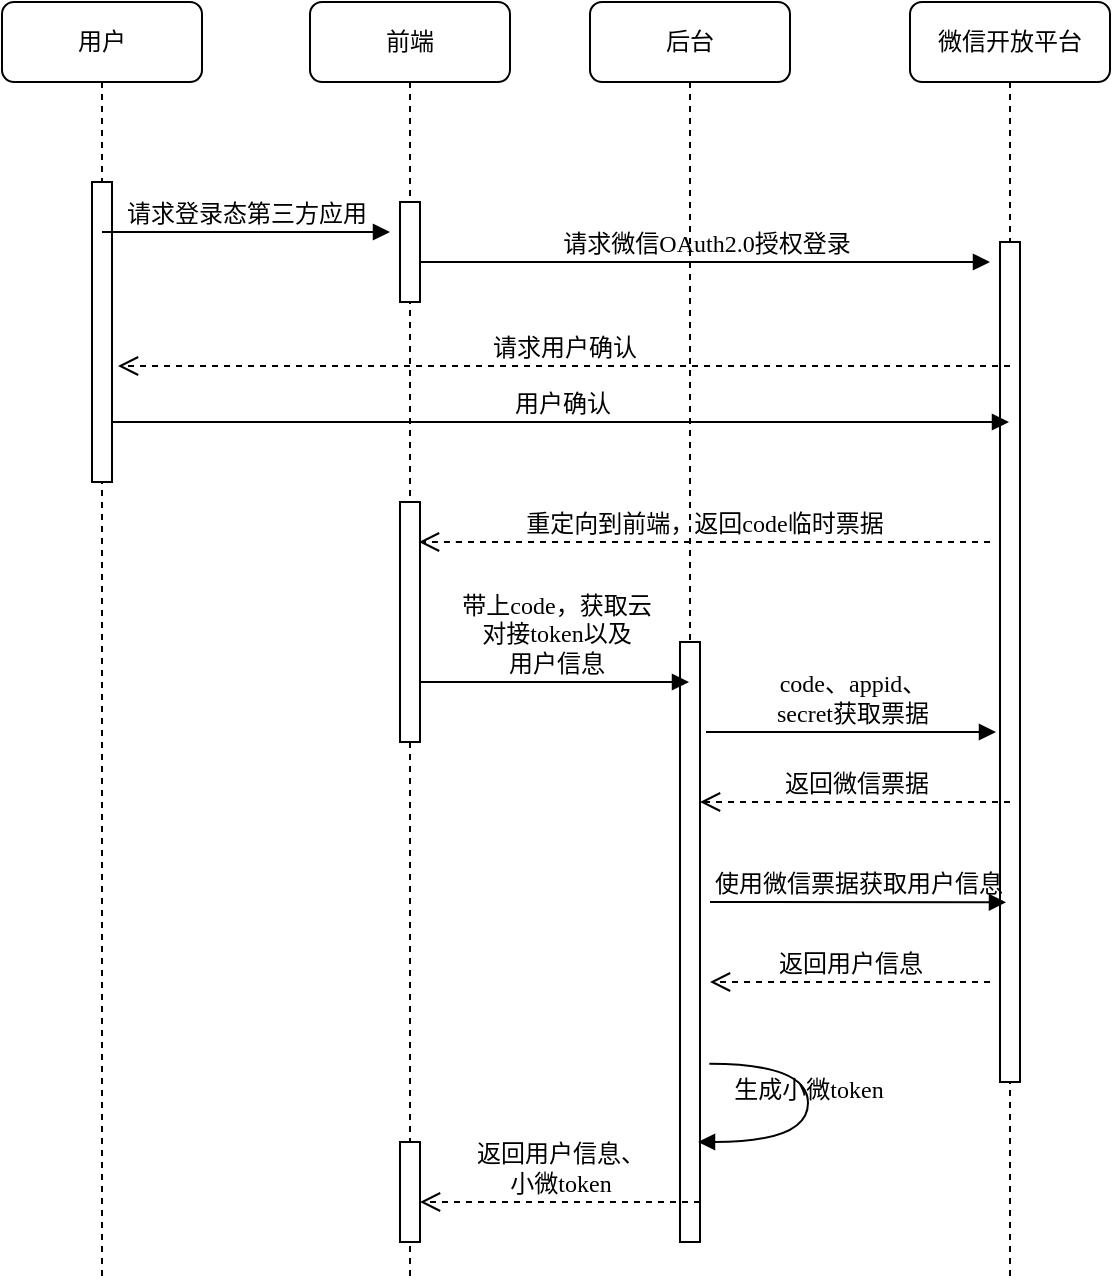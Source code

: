 <mxfile version="14.7.4" type="github">
  <diagram name="Page-1" id="13e1069c-82ec-6db2-03f1-153e76fe0fe0">
    <mxGraphModel dx="1133" dy="754" grid="1" gridSize="10" guides="1" tooltips="1" connect="1" arrows="1" fold="1" page="1" pageScale="1" pageWidth="1100" pageHeight="850" background="none" math="0" shadow="0">
      <root>
        <mxCell id="0" />
        <mxCell id="1" parent="0" />
        <mxCell id="7baba1c4bc27f4b0-2" value="后台" style="shape=umlLifeline;perimeter=lifelinePerimeter;whiteSpace=wrap;html=1;container=1;collapsible=0;recursiveResize=0;outlineConnect=0;rounded=1;shadow=0;comic=0;labelBackgroundColor=none;strokeWidth=1;fontFamily=Verdana;fontSize=12;align=center;" parent="1" vertex="1">
          <mxGeometry x="300" y="80" width="100" height="620" as="geometry" />
        </mxCell>
        <mxCell id="7baba1c4bc27f4b0-10" value="" style="html=1;points=[];perimeter=orthogonalPerimeter;rounded=0;shadow=0;comic=0;labelBackgroundColor=none;strokeWidth=1;fontFamily=Verdana;fontSize=12;align=center;" parent="7baba1c4bc27f4b0-2" vertex="1">
          <mxGeometry x="45" y="320" width="10" height="300" as="geometry" />
        </mxCell>
        <mxCell id="7baba1c4bc27f4b0-3" value="微信开放平台" style="shape=umlLifeline;perimeter=lifelinePerimeter;whiteSpace=wrap;html=1;container=1;collapsible=0;recursiveResize=0;outlineConnect=0;rounded=1;shadow=0;comic=0;labelBackgroundColor=none;strokeWidth=1;fontFamily=Verdana;fontSize=12;align=center;" parent="1" vertex="1">
          <mxGeometry x="460" y="80" width="100" height="640" as="geometry" />
        </mxCell>
        <mxCell id="7baba1c4bc27f4b0-13" value="" style="html=1;points=[];perimeter=orthogonalPerimeter;rounded=0;shadow=0;comic=0;labelBackgroundColor=none;strokeWidth=1;fontFamily=Verdana;fontSize=12;align=center;" parent="7baba1c4bc27f4b0-3" vertex="1">
          <mxGeometry x="45" y="120" width="10" height="420" as="geometry" />
        </mxCell>
        <mxCell id="7baba1c4bc27f4b0-8" value="前端" style="shape=umlLifeline;perimeter=lifelinePerimeter;whiteSpace=wrap;html=1;container=1;collapsible=0;recursiveResize=0;outlineConnect=0;rounded=1;shadow=0;comic=0;labelBackgroundColor=none;strokeWidth=1;fontFamily=Verdana;fontSize=12;align=center;" parent="1" vertex="1">
          <mxGeometry x="160" y="80" width="100" height="640" as="geometry" />
        </mxCell>
        <mxCell id="7baba1c4bc27f4b0-9" value="" style="html=1;points=[];perimeter=orthogonalPerimeter;rounded=0;shadow=0;comic=0;labelBackgroundColor=none;strokeWidth=1;fontFamily=Verdana;fontSize=12;align=center;" parent="7baba1c4bc27f4b0-8" vertex="1">
          <mxGeometry x="45" y="100" width="10" height="50" as="geometry" />
        </mxCell>
        <mxCell id="7baba1c4bc27f4b0-30" value="请求用户确认" style="html=1;verticalAlign=bottom;endArrow=open;dashed=1;endSize=8;labelBackgroundColor=none;fontFamily=Verdana;fontSize=12;edgeStyle=elbowEdgeStyle;elbow=vertical;" parent="1" edge="1">
          <mxGeometry relative="1" as="geometry">
            <mxPoint x="64" y="262" as="targetPoint" />
            <Array as="points">
              <mxPoint x="170" y="262" />
              <mxPoint x="630" y="280" />
              <mxPoint x="480" y="290" />
              <mxPoint x="630" y="600" />
            </Array>
            <mxPoint x="510" y="262" as="sourcePoint" />
          </mxGeometry>
        </mxCell>
        <mxCell id="7baba1c4bc27f4b0-11" value="请求微信OAuth2.0授权登录" style="html=1;verticalAlign=bottom;endArrow=block;labelBackgroundColor=none;fontFamily=Verdana;fontSize=12;edgeStyle=elbowEdgeStyle;elbow=vertical;" parent="1" source="7baba1c4bc27f4b0-9" edge="1">
          <mxGeometry relative="1" as="geometry">
            <mxPoint x="280" y="190" as="sourcePoint" />
            <mxPoint x="500" y="210" as="targetPoint" />
            <Array as="points">
              <mxPoint x="320" y="210" />
            </Array>
          </mxGeometry>
        </mxCell>
        <mxCell id="m9jYZmMspXrx2t6lkza1-1" value="用户" style="shape=umlLifeline;perimeter=lifelinePerimeter;whiteSpace=wrap;html=1;container=1;collapsible=0;recursiveResize=0;outlineConnect=0;rounded=1;shadow=0;comic=0;labelBackgroundColor=none;strokeWidth=1;fontFamily=Verdana;fontSize=12;align=center;" vertex="1" parent="1">
          <mxGeometry x="6" y="80" width="100" height="640" as="geometry" />
        </mxCell>
        <mxCell id="m9jYZmMspXrx2t6lkza1-2" value="" style="html=1;points=[];perimeter=orthogonalPerimeter;rounded=0;shadow=0;comic=0;labelBackgroundColor=none;strokeColor=#000000;strokeWidth=1;fillColor=#FFFFFF;fontFamily=Verdana;fontSize=12;fontColor=#000000;align=center;" vertex="1" parent="1">
          <mxGeometry x="51" y="170" width="10" height="150" as="geometry" />
        </mxCell>
        <mxCell id="m9jYZmMspXrx2t6lkza1-3" value="请求登录态第三方应用" style="html=1;verticalAlign=bottom;endArrow=block;labelBackgroundColor=none;fontFamily=Verdana;fontSize=12;edgeStyle=elbowEdgeStyle;elbow=vertical;" edge="1" parent="1" source="m9jYZmMspXrx2t6lkza1-1">
          <mxGeometry relative="1" as="geometry">
            <mxPoint x="100" y="194.5" as="sourcePoint" />
            <mxPoint x="200" y="195" as="targetPoint" />
            <Array as="points">
              <mxPoint x="190" y="195" />
            </Array>
          </mxGeometry>
        </mxCell>
        <mxCell id="m9jYZmMspXrx2t6lkza1-7" value="用户确认" style="html=1;verticalAlign=bottom;endArrow=block;labelBackgroundColor=none;fontFamily=Verdana;fontSize=12;edgeStyle=elbowEdgeStyle;elbow=vertical;" edge="1" parent="1" target="7baba1c4bc27f4b0-3">
          <mxGeometry relative="1" as="geometry">
            <mxPoint x="61" y="290" as="sourcePoint" />
            <mxPoint x="205.5" y="310" as="targetPoint" />
            <Array as="points">
              <mxPoint x="330" y="290" />
              <mxPoint x="195.5" y="310" />
            </Array>
          </mxGeometry>
        </mxCell>
        <mxCell id="m9jYZmMspXrx2t6lkza1-8" value="" style="html=1;points=[];perimeter=orthogonalPerimeter;rounded=0;shadow=0;comic=0;labelBackgroundColor=none;strokeWidth=1;fontFamily=Verdana;fontSize=12;align=center;" vertex="1" parent="1">
          <mxGeometry x="205" y="330" width="10" height="120" as="geometry" />
        </mxCell>
        <mxCell id="m9jYZmMspXrx2t6lkza1-9" value="重定向到前端，返回code临时票据" style="html=1;verticalAlign=bottom;endArrow=open;dashed=1;endSize=8;labelBackgroundColor=none;fontFamily=Verdana;fontSize=12;edgeStyle=elbowEdgeStyle;elbow=vertical;" edge="1" parent="1">
          <mxGeometry relative="1" as="geometry">
            <mxPoint x="214.5" y="350" as="targetPoint" />
            <Array as="points">
              <mxPoint x="225" y="350" />
              <mxPoint x="172" y="350" />
              <mxPoint x="632" y="368" />
              <mxPoint x="482" y="378" />
              <mxPoint x="632" y="688" />
            </Array>
            <mxPoint x="500" y="350" as="sourcePoint" />
          </mxGeometry>
        </mxCell>
        <mxCell id="m9jYZmMspXrx2t6lkza1-10" value="带上code，获取云&lt;br&gt;对接token以及&lt;br&gt;用户信息" style="html=1;verticalAlign=bottom;endArrow=block;labelBackgroundColor=none;fontFamily=Verdana;fontSize=12;edgeStyle=elbowEdgeStyle;elbow=vertical;" edge="1" parent="1">
          <mxGeometry relative="1" as="geometry">
            <mxPoint x="215" y="420" as="sourcePoint" />
            <mxPoint x="350" y="420" as="targetPoint" />
            <Array as="points">
              <mxPoint x="349.5" y="420" />
            </Array>
          </mxGeometry>
        </mxCell>
        <mxCell id="m9jYZmMspXrx2t6lkza1-11" value="code、appid、&lt;br&gt;secret获取票据" style="html=1;verticalAlign=bottom;endArrow=block;labelBackgroundColor=none;fontFamily=Verdana;fontSize=12;edgeStyle=elbowEdgeStyle;elbow=vertical;entryX=-0.2;entryY=0.583;entryDx=0;entryDy=0;entryPerimeter=0;" edge="1" parent="1" target="7baba1c4bc27f4b0-13">
          <mxGeometry relative="1" as="geometry">
            <mxPoint x="358" y="445" as="sourcePoint" />
            <mxPoint x="480" y="447" as="targetPoint" />
            <Array as="points">
              <mxPoint x="450" y="445" />
            </Array>
          </mxGeometry>
        </mxCell>
        <mxCell id="m9jYZmMspXrx2t6lkza1-12" value="返回微信票据" style="html=1;verticalAlign=bottom;endArrow=open;dashed=1;endSize=8;labelBackgroundColor=none;fontFamily=Verdana;fontSize=12;edgeStyle=elbowEdgeStyle;elbow=vertical;" edge="1" parent="1">
          <mxGeometry relative="1" as="geometry">
            <mxPoint x="355" y="480" as="targetPoint" />
            <Array as="points">
              <mxPoint x="442" y="480" />
              <mxPoint x="632" y="498" />
              <mxPoint x="482" y="508" />
              <mxPoint x="632" y="818" />
            </Array>
            <mxPoint x="510" y="480" as="sourcePoint" />
          </mxGeometry>
        </mxCell>
        <mxCell id="m9jYZmMspXrx2t6lkza1-13" value="使用微信票据获取用户信息" style="html=1;verticalAlign=bottom;endArrow=block;labelBackgroundColor=none;fontFamily=Verdana;fontSize=12;edgeStyle=elbowEdgeStyle;elbow=vertical;entryX=-0.2;entryY=0.583;entryDx=0;entryDy=0;entryPerimeter=0;" edge="1" parent="1">
          <mxGeometry relative="1" as="geometry">
            <mxPoint x="360" y="530" as="sourcePoint" />
            <mxPoint x="508" y="530.0" as="targetPoint" />
            <Array as="points">
              <mxPoint x="455" y="530.14" />
            </Array>
          </mxGeometry>
        </mxCell>
        <mxCell id="m9jYZmMspXrx2t6lkza1-14" value="返回用户信息" style="html=1;verticalAlign=bottom;endArrow=open;dashed=1;endSize=8;labelBackgroundColor=none;fontFamily=Verdana;fontSize=12;edgeStyle=elbowEdgeStyle;elbow=horizontal;" edge="1" parent="1">
          <mxGeometry relative="1" as="geometry">
            <mxPoint x="360" y="570" as="targetPoint" />
            <Array as="points">
              <mxPoint x="447" y="570" />
              <mxPoint x="637" y="588" />
              <mxPoint x="487" y="598" />
              <mxPoint x="637" y="908" />
            </Array>
            <mxPoint x="500" y="570" as="sourcePoint" />
          </mxGeometry>
        </mxCell>
        <mxCell id="m9jYZmMspXrx2t6lkza1-15" value="" style="html=1;points=[];perimeter=orthogonalPerimeter;rounded=0;shadow=0;comic=0;labelBackgroundColor=none;strokeWidth=1;fontFamily=Verdana;fontSize=12;align=center;" vertex="1" parent="1">
          <mxGeometry x="205" y="650" width="10" height="50" as="geometry" />
        </mxCell>
        <mxCell id="m9jYZmMspXrx2t6lkza1-17" value="生成小微token" style="html=1;verticalAlign=bottom;endArrow=block;labelBackgroundColor=none;fontFamily=Verdana;fontSize=12;elbow=vertical;edgeStyle=orthogonalEdgeStyle;curved=1;exitX=1.066;exitY=0.713;exitPerimeter=0;" edge="1" parent="1">
          <mxGeometry relative="1" as="geometry">
            <mxPoint x="359.66" y="610.91" as="sourcePoint" />
            <mxPoint x="354" y="650" as="targetPoint" />
            <Array as="points">
              <mxPoint x="409" y="611" />
              <mxPoint x="409" y="650" />
            </Array>
          </mxGeometry>
        </mxCell>
        <mxCell id="m9jYZmMspXrx2t6lkza1-18" value="返回用户信息、&lt;br&gt;小微token" style="html=1;verticalAlign=bottom;endArrow=open;dashed=1;endSize=8;labelBackgroundColor=none;fontFamily=Verdana;fontSize=12;edgeStyle=elbowEdgeStyle;elbow=horizontal;" edge="1" parent="1">
          <mxGeometry relative="1" as="geometry">
            <mxPoint x="215" y="680" as="targetPoint" />
            <Array as="points">
              <mxPoint x="302" y="680" />
              <mxPoint x="492" y="698" />
              <mxPoint x="342" y="708" />
              <mxPoint x="492" y="1018" />
            </Array>
            <mxPoint x="355" y="680" as="sourcePoint" />
          </mxGeometry>
        </mxCell>
      </root>
    </mxGraphModel>
  </diagram>
</mxfile>
